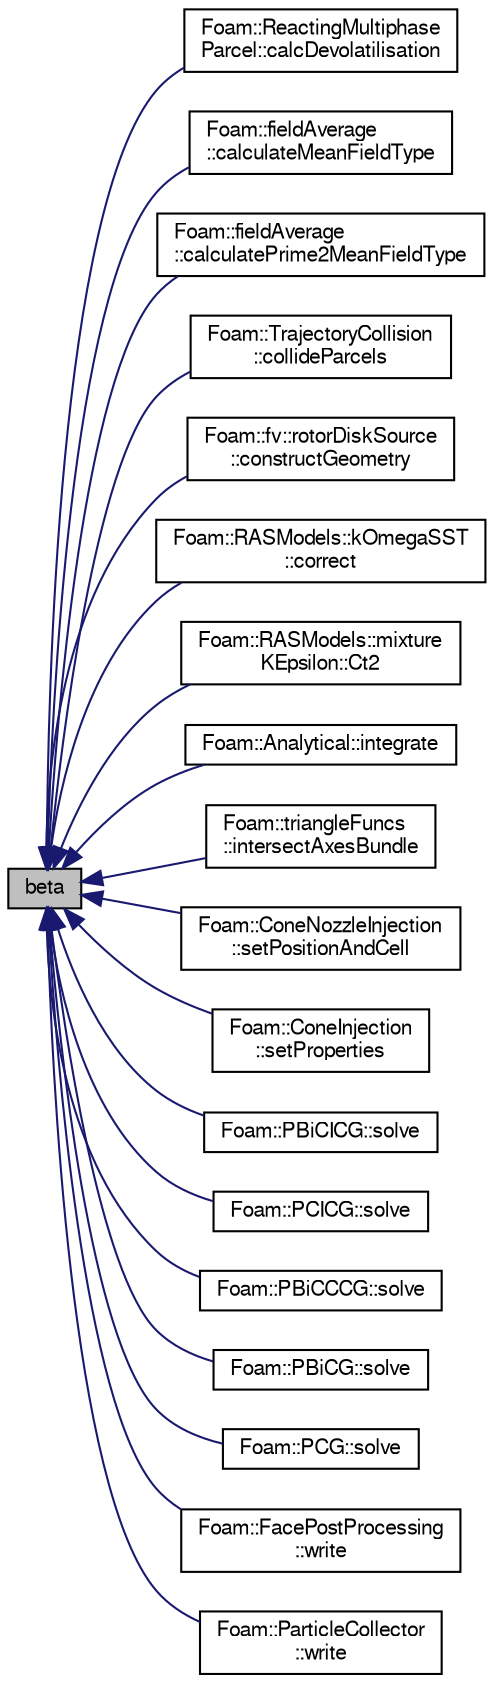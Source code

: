 digraph "beta"
{
  bgcolor="transparent";
  edge [fontname="FreeSans",fontsize="10",labelfontname="FreeSans",labelfontsize="10"];
  node [fontname="FreeSans",fontsize="10",shape=record];
  rankdir="LR";
  Node1 [label="beta",height=0.2,width=0.4,color="black", fillcolor="grey75", style="filled" fontcolor="black"];
  Node1 -> Node2 [dir="back",color="midnightblue",fontsize="10",style="solid",fontname="FreeSans"];
  Node2 [label="Foam::ReactingMultiphase\lParcel::calcDevolatilisation",height=0.2,width=0.4,color="black",URL="$a02025.html#a0124a201bfbc9defc8ee759127c72add",tooltip="Calculate Devolatilisation. "];
  Node1 -> Node3 [dir="back",color="midnightblue",fontsize="10",style="solid",fontname="FreeSans"];
  Node3 [label="Foam::fieldAverage\l::calculateMeanFieldType",height=0.2,width=0.4,color="black",URL="$a00735.html#a4a22af416975f829a988081d012d9318",tooltip="Calculate mean average fields. "];
  Node1 -> Node4 [dir="back",color="midnightblue",fontsize="10",style="solid",fontname="FreeSans"];
  Node4 [label="Foam::fieldAverage\l::calculatePrime2MeanFieldType",height=0.2,width=0.4,color="black",URL="$a00735.html#a0d84ba5b6440868ddd5927102860ba96",tooltip="Calculate prime-squared average fields. "];
  Node1 -> Node5 [dir="back",color="midnightblue",fontsize="10",style="solid",fontname="FreeSans"];
  Node5 [label="Foam::TrajectoryCollision\l::collideParcels",height=0.2,width=0.4,color="black",URL="$a02586.html#a544ea47d9f252b637415a55f81a13a93",tooltip="Collide parcels and return true if mass has changed. "];
  Node1 -> Node6 [dir="back",color="midnightblue",fontsize="10",style="solid",fontname="FreeSans"];
  Node6 [label="Foam::fv::rotorDiskSource\l::constructGeometry",height=0.2,width=0.4,color="black",URL="$a02158.html#a4cf56cee568de52f81a76d0d3ca3c9f9",tooltip="Construct geometry. "];
  Node1 -> Node7 [dir="back",color="midnightblue",fontsize="10",style="solid",fontname="FreeSans"];
  Node7 [label="Foam::RASModels::kOmegaSST\l::correct",height=0.2,width=0.4,color="black",URL="$a01207.html#a3ae44b28050c3aa494c1d8e18cf618c1",tooltip="Solve the turbulence equations and correct the turbulence viscosity. "];
  Node1 -> Node8 [dir="back",color="midnightblue",fontsize="10",style="solid",fontname="FreeSans"];
  Node8 [label="Foam::RASModels::mixture\lKEpsilon::Ct2",height=0.2,width=0.4,color="black",URL="$a01476.html#a807a5b19edd9bd834d39cae07ed04a63"];
  Node1 -> Node9 [dir="back",color="midnightblue",fontsize="10",style="solid",fontname="FreeSans"];
  Node9 [label="Foam::Analytical::integrate",height=0.2,width=0.4,color="black",URL="$a00047.html#a1e6fc69c9d0298adaad107d982475980",tooltip="Perform the integration. "];
  Node1 -> Node10 [dir="back",color="midnightblue",fontsize="10",style="solid",fontname="FreeSans"];
  Node10 [label="Foam::triangleFuncs\l::intersectAxesBundle",height=0.2,width=0.4,color="black",URL="$a02604.html#a9dee5658f90fecf99dc7ed9262fee6e3",tooltip="Intersect triangle with parallel edges aligned with axis i0. "];
  Node1 -> Node11 [dir="back",color="midnightblue",fontsize="10",style="solid",fontname="FreeSans"];
  Node11 [label="Foam::ConeNozzleInjection\l::setPositionAndCell",height=0.2,width=0.4,color="black",URL="$a00329.html#aad46d52ac65ec9617ddd76b06e2bc670",tooltip="Set the injection position and owner cell. "];
  Node1 -> Node12 [dir="back",color="midnightblue",fontsize="10",style="solid",fontname="FreeSans"];
  Node12 [label="Foam::ConeInjection\l::setProperties",height=0.2,width=0.4,color="black",URL="$a00328.html#a9c29fb14e9bea94ae75c185efe894b00",tooltip="Set the parcel properties. "];
  Node1 -> Node13 [dir="back",color="midnightblue",fontsize="10",style="solid",fontname="FreeSans"];
  Node13 [label="Foam::PBiCICG::solve",height=0.2,width=0.4,color="black",URL="$a01769.html#a6020d3a68339ab1a050e90633b70ca5a",tooltip="Solve the matrix with this solver. "];
  Node1 -> Node14 [dir="back",color="midnightblue",fontsize="10",style="solid",fontname="FreeSans"];
  Node14 [label="Foam::PCICG::solve",height=0.2,width=0.4,color="black",URL="$a01771.html#a6020d3a68339ab1a050e90633b70ca5a",tooltip="Solve the matrix with this solver. "];
  Node1 -> Node15 [dir="back",color="midnightblue",fontsize="10",style="solid",fontname="FreeSans"];
  Node15 [label="Foam::PBiCCCG::solve",height=0.2,width=0.4,color="black",URL="$a01767.html#a6020d3a68339ab1a050e90633b70ca5a",tooltip="Solve the matrix with this solver. "];
  Node1 -> Node16 [dir="back",color="midnightblue",fontsize="10",style="solid",fontname="FreeSans"];
  Node16 [label="Foam::PBiCG::solve",height=0.2,width=0.4,color="black",URL="$a01768.html#a67060ce780f6992862e39b0d82c37aa0",tooltip="Solve the matrix with this solver. "];
  Node1 -> Node17 [dir="back",color="midnightblue",fontsize="10",style="solid",fontname="FreeSans"];
  Node17 [label="Foam::PCG::solve",height=0.2,width=0.4,color="black",URL="$a01770.html#a67060ce780f6992862e39b0d82c37aa0",tooltip="Solve the matrix with this solver. "];
  Node1 -> Node18 [dir="back",color="midnightblue",fontsize="10",style="solid",fontname="FreeSans"];
  Node18 [label="Foam::FacePostProcessing\l::write",height=0.2,width=0.4,color="black",URL="$a00709.html#aac759501cf6c7895a70eecbef0226ae1",tooltip="Write post-processing info. "];
  Node1 -> Node19 [dir="back",color="midnightblue",fontsize="10",style="solid",fontname="FreeSans"];
  Node19 [label="Foam::ParticleCollector\l::write",height=0.2,width=0.4,color="black",URL="$a01726.html#aac759501cf6c7895a70eecbef0226ae1",tooltip="Write post-processing info. "];
}
